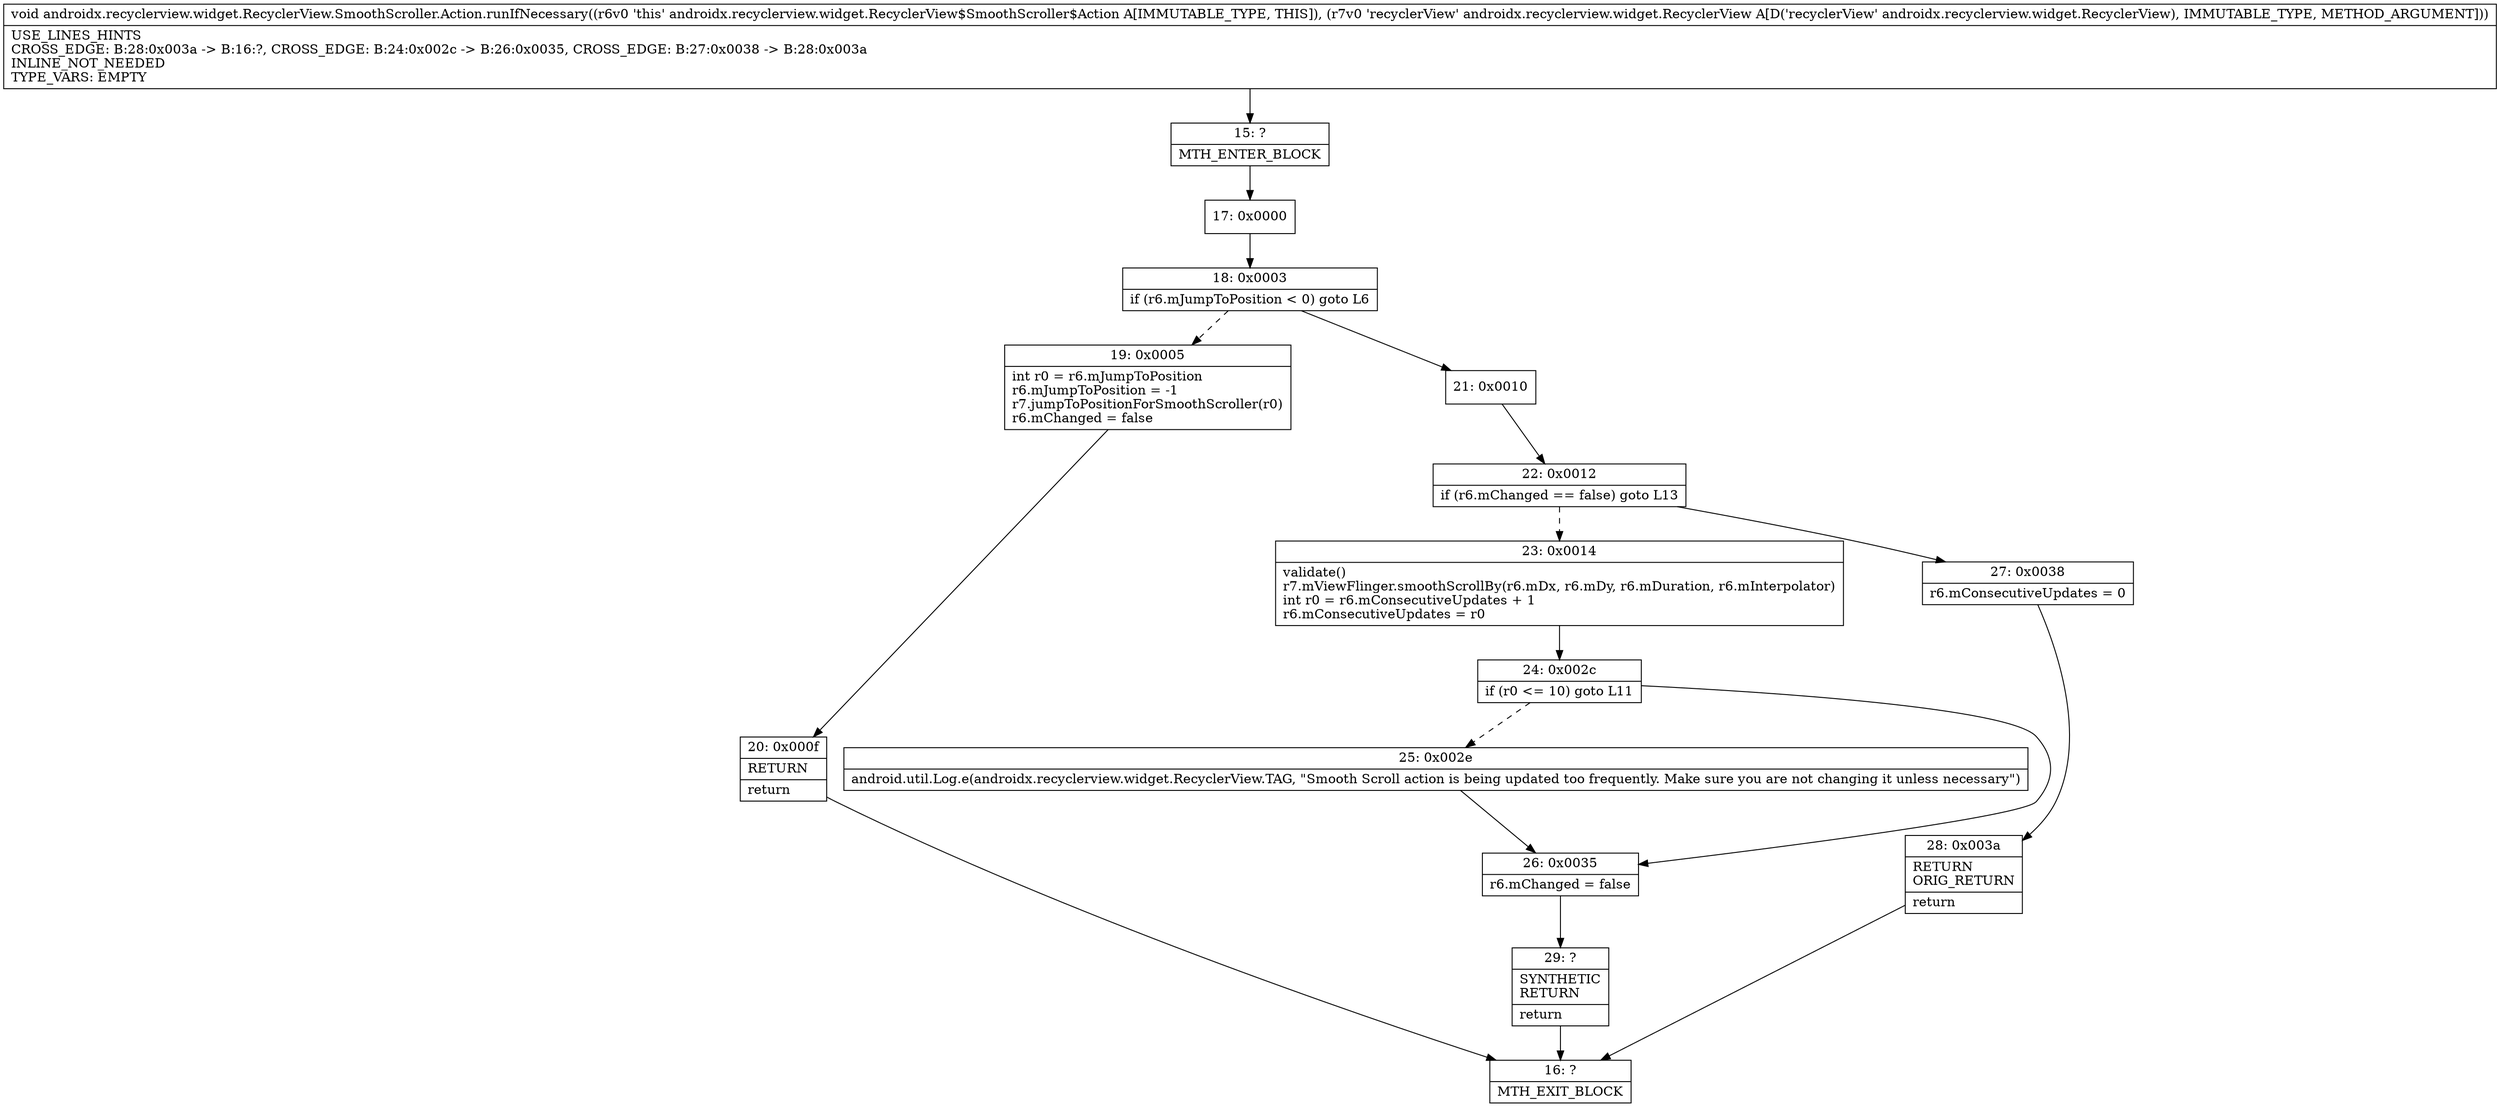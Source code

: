 digraph "CFG forandroidx.recyclerview.widget.RecyclerView.SmoothScroller.Action.runIfNecessary(Landroidx\/recyclerview\/widget\/RecyclerView;)V" {
Node_15 [shape=record,label="{15\:\ ?|MTH_ENTER_BLOCK\l}"];
Node_17 [shape=record,label="{17\:\ 0x0000}"];
Node_18 [shape=record,label="{18\:\ 0x0003|if (r6.mJumpToPosition \< 0) goto L6\l}"];
Node_19 [shape=record,label="{19\:\ 0x0005|int r0 = r6.mJumpToPosition\lr6.mJumpToPosition = \-1\lr7.jumpToPositionForSmoothScroller(r0)\lr6.mChanged = false\l}"];
Node_20 [shape=record,label="{20\:\ 0x000f|RETURN\l|return\l}"];
Node_16 [shape=record,label="{16\:\ ?|MTH_EXIT_BLOCK\l}"];
Node_21 [shape=record,label="{21\:\ 0x0010}"];
Node_22 [shape=record,label="{22\:\ 0x0012|if (r6.mChanged == false) goto L13\l}"];
Node_23 [shape=record,label="{23\:\ 0x0014|validate()\lr7.mViewFlinger.smoothScrollBy(r6.mDx, r6.mDy, r6.mDuration, r6.mInterpolator)\lint r0 = r6.mConsecutiveUpdates + 1\lr6.mConsecutiveUpdates = r0\l}"];
Node_24 [shape=record,label="{24\:\ 0x002c|if (r0 \<= 10) goto L11\l}"];
Node_25 [shape=record,label="{25\:\ 0x002e|android.util.Log.e(androidx.recyclerview.widget.RecyclerView.TAG, \"Smooth Scroll action is being updated too frequently. Make sure you are not changing it unless necessary\")\l}"];
Node_26 [shape=record,label="{26\:\ 0x0035|r6.mChanged = false\l}"];
Node_29 [shape=record,label="{29\:\ ?|SYNTHETIC\lRETURN\l|return\l}"];
Node_27 [shape=record,label="{27\:\ 0x0038|r6.mConsecutiveUpdates = 0\l}"];
Node_28 [shape=record,label="{28\:\ 0x003a|RETURN\lORIG_RETURN\l|return\l}"];
MethodNode[shape=record,label="{void androidx.recyclerview.widget.RecyclerView.SmoothScroller.Action.runIfNecessary((r6v0 'this' androidx.recyclerview.widget.RecyclerView$SmoothScroller$Action A[IMMUTABLE_TYPE, THIS]), (r7v0 'recyclerView' androidx.recyclerview.widget.RecyclerView A[D('recyclerView' androidx.recyclerview.widget.RecyclerView), IMMUTABLE_TYPE, METHOD_ARGUMENT]))  | USE_LINES_HINTS\lCROSS_EDGE: B:28:0x003a \-\> B:16:?, CROSS_EDGE: B:24:0x002c \-\> B:26:0x0035, CROSS_EDGE: B:27:0x0038 \-\> B:28:0x003a\lINLINE_NOT_NEEDED\lTYPE_VARS: EMPTY\l}"];
MethodNode -> Node_15;Node_15 -> Node_17;
Node_17 -> Node_18;
Node_18 -> Node_19[style=dashed];
Node_18 -> Node_21;
Node_19 -> Node_20;
Node_20 -> Node_16;
Node_21 -> Node_22;
Node_22 -> Node_23[style=dashed];
Node_22 -> Node_27;
Node_23 -> Node_24;
Node_24 -> Node_25[style=dashed];
Node_24 -> Node_26;
Node_25 -> Node_26;
Node_26 -> Node_29;
Node_29 -> Node_16;
Node_27 -> Node_28;
Node_28 -> Node_16;
}

